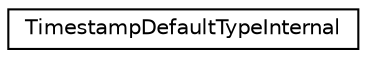 digraph "类继承关系图"
{
 // LATEX_PDF_SIZE
  edge [fontname="Helvetica",fontsize="10",labelfontname="Helvetica",labelfontsize="10"];
  node [fontname="Helvetica",fontsize="10",shape=record];
  rankdir="LR";
  Node0 [label="TimestampDefaultTypeInternal",height=0.2,width=0.4,color="black", fillcolor="white", style="filled",URL="$structTimestampDefaultTypeInternal.html",tooltip=" "];
}
